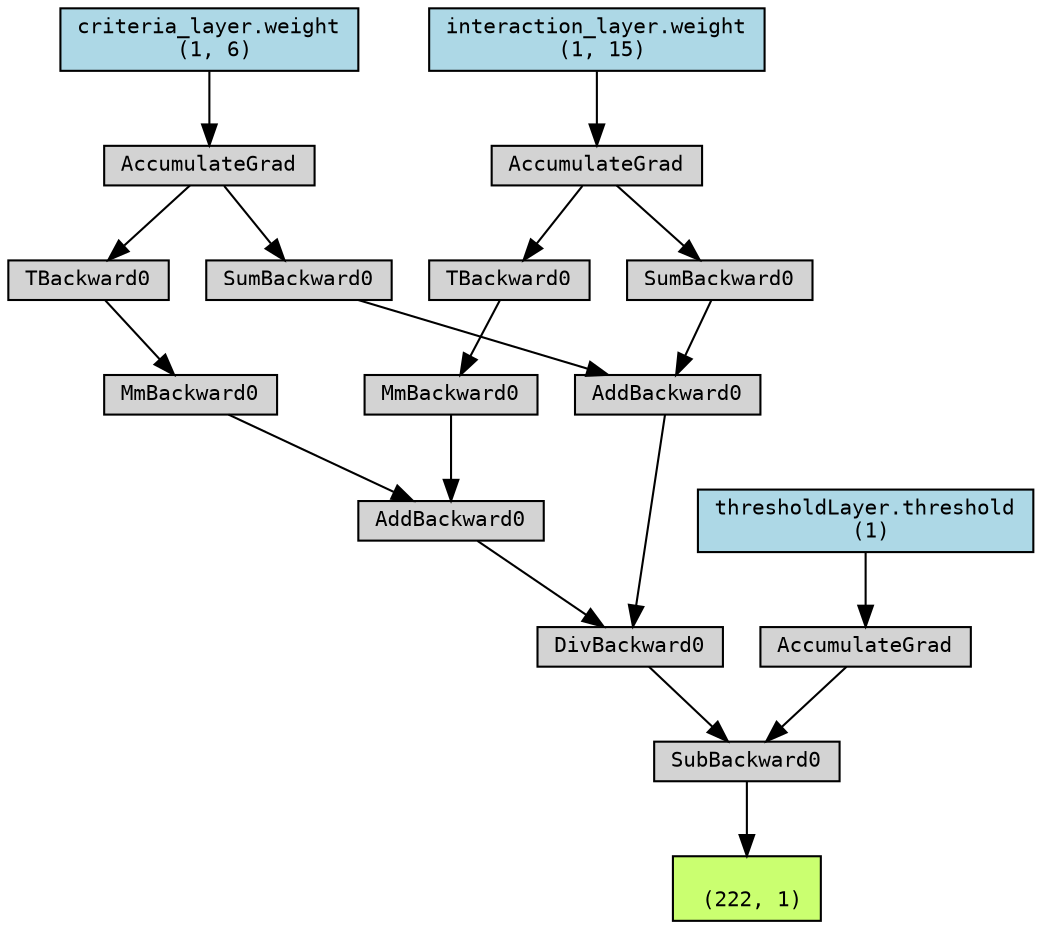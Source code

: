 digraph {
	graph [size="12,12"]
	node [align=left fontname=monospace fontsize=10 height=0.2 ranksep=0.1 shape=box style=filled]
	140279117614032 [label="
 (222, 1)" fillcolor=darkolivegreen1]
	140278562597728 [label=SubBackward0]
	140278562598112 -> 140278562597728
	140278562598112 [label=DivBackward0]
	140278562589232 -> 140278562598112
	140278562589232 [label=AddBackward0]
	140278562592640 -> 140278562589232
	140278562592640 [label=MmBackward0]
	140278562593792 -> 140278562592640
	140278562593792 [label=TBackward0]
	140278562592592 -> 140278562593792
	140283377501744 [label="criteria_layer.weight
 (1, 6)" fillcolor=lightblue]
	140283377501744 -> 140278562592592
	140278562592592 [label=AccumulateGrad]
	140278562596624 -> 140278562589232
	140278562596624 [label=MmBackward0]
	140278562594992 -> 140278562596624
	140278562594992 [label=TBackward0]
	140278562588560 -> 140278562594992
	140279005125488 [label="interaction_layer.weight
 (1, 15)" fillcolor=lightblue]
	140279005125488 -> 140278562588560
	140278562588560 [label=AccumulateGrad]
	140278562593984 -> 140278562598112
	140278562593984 [label=AddBackward0]
	140278562600704 -> 140278562593984
	140278562600704 [label=SumBackward0]
	140278562592592 -> 140278562600704
	140278562596480 -> 140278562593984
	140278562596480 [label=SumBackward0]
	140278562588560 -> 140278562596480
	140278562596192 -> 140278562597728
	140279098150160 [label="thresholdLayer.threshold
 (1)" fillcolor=lightblue]
	140279098150160 -> 140278562596192
	140278562596192 [label=AccumulateGrad]
	140278562597728 -> 140279117614032
}
